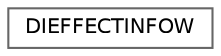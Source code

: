 digraph "类继承关系图"
{
 // LATEX_PDF_SIZE
  bgcolor="transparent";
  edge [fontname=Helvetica,fontsize=10,labelfontname=Helvetica,labelfontsize=10];
  node [fontname=Helvetica,fontsize=10,shape=box,height=0.2,width=0.4];
  rankdir="LR";
  Node0 [id="Node000000",label="DIEFFECTINFOW",height=0.2,width=0.4,color="grey40", fillcolor="white", style="filled",URL="$struct_d_i_e_f_f_e_c_t_i_n_f_o_w.html",tooltip=" "];
}
